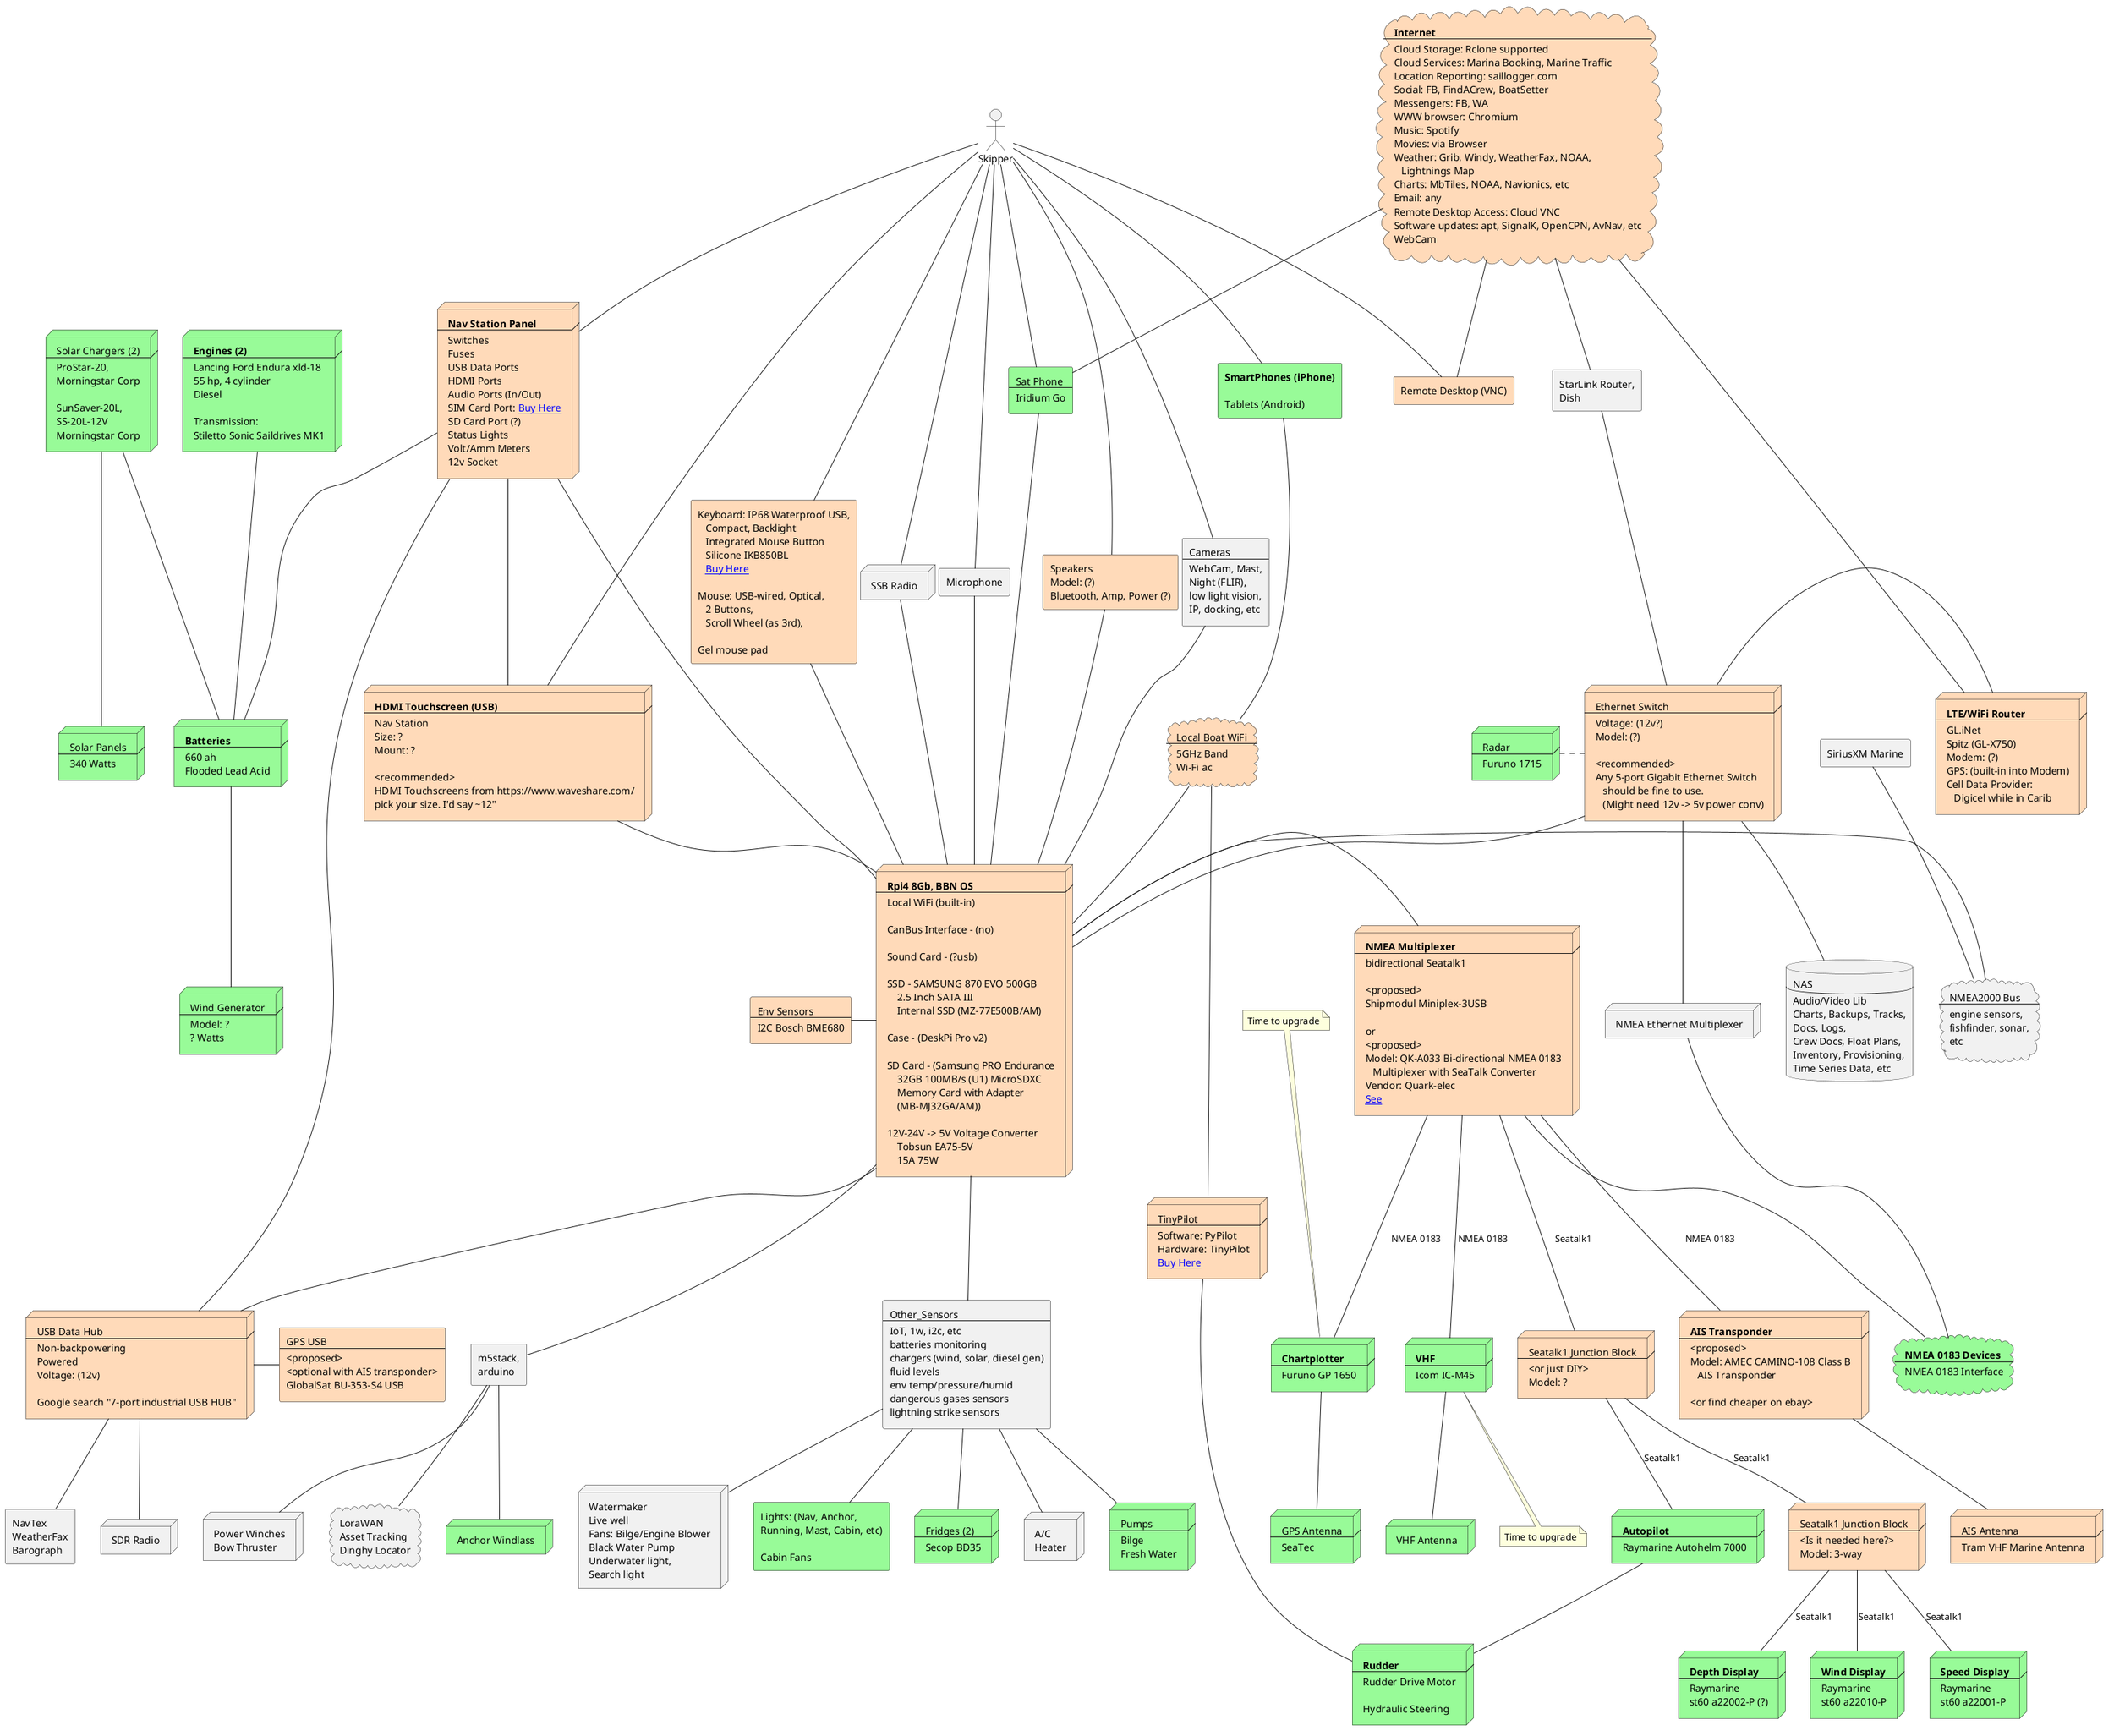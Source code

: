 @startuml

actor Skipper [
 Skipper
]


node Panel #peachpuff [
 <b>Nav Station Panel
 ----
 Switches
 Fuses
 USB Data Ports
 HDMI Ports
 Audio Ports (In/Out)
 SIM Card Port: [[https://www.data-alliance.net/cable-gland-for-fiber-usb-sim-terminal-block-waterproof-ip67-feed-thru/ Buy Here]]
 SD Card Port (?)
 Status Lights
 Volt/Amm Meters
 12v Socket
]

node RPI #peachpuff [
 <b>Rpi4 8Gb, BBN OS
 ----
 Local WiFi (built-in)

 CanBus Interface - (no)

 Sound Card - (?usb)

 SSD - SAMSUNG 870 EVO 500GB
     2.5 Inch SATA III
     Internal SSD (MZ-77E500B/AM)

 Case - (DeskPi Pro v2)

 SD Card - (Samsung PRO Endurance
     32GB 100MB/s (U1) MicroSDXC
     Memory Card with Adapter
     (MB-MJ32GA/AM))

 12V-24V -> 5V Voltage Converter
     Tobsun EA75-5V
     15A 75W
]

rectangle GPS #peachpuff [
 GPS USB
 ----
 <proposed>
 <optional with AIS transponder>
 GlobalSat BU-353-S4 USB
]

rectangle Env_Sens #peachpuff [
 Env Sensors
 ----
 I2C Bosch BME680
]

cloud NMEA_2000 [
 NMEA2000 Bus
 ----
 engine sensors,
 fishfinder, sonar,
 etc
]

node Junction_ST1_1 #peachpuff [
 Seatalk1 Junction Block
 ----
 <Is it needed here?>
 Model: 3-way
]

node Junction_ST1_2 #peachpuff [
 Seatalk1 Junction Block
 ----
 <or just DIY>
 Model: ?
]

node NMEA_Mux #peachpuff [
 <b>NMEA Multiplexer
 ----
 bidirectional Seatalk1

 <proposed>
 Shipmodul Miniplex-3USB

 or
 <proposed>
 Model: QK-A033 Bi-directional NMEA 0183
    Multiplexer with SeaTalk Converter
 Vendor: Quark-elec
 [[https://www.quark-elec.com/product/qk-a033-wifi-usb-nmea-0183-multiplexer-with-seatalk-converter/ See]]
]

node NMEA_Eth_Mux [
 NMEA Ethernet Multiplexer
]

cloud NMEA_0183 #palegreen [
 <b>NMEA 0183 Devices
 ----
 NMEA 0183 Interface
]

node AP #palegreen [
 <b>Autopilot
 ---
 Raymarine Autohelm 7000
]

node AP_2 #peachpuff [
 TinyPilot
 ---
 Software: PyPilot
 Hardware: TinyPilot
 [[https://pypilot.org/store Buy Here]]
]

node VHF #palegreen [
 <b>VHF
 ---
 Icom IC-M45
]

node Chartplotter #palegreen [
 <b>Chartplotter
 ---
 Furuno GP 1650
]

node GPS_Ant #palegreen [
 GPS Antenna
 ---
 SeaTec
]

node Eth_Hub #peachpuff [
 Ethernet Switch
 ----
 Voltage: (12v?)
 Model: (?)

 <recommended>
 Any 5-port Gigabit Ethernet Switch
    should be fine to use.
    (Might need 12v -> 5v power conv)
]

node USB_Hub #peachpuff [
 USB Data Hub
 ----
 Non-backpowering
 Powered
 Voltage: (12v)

 Google search "7-port industrial USB HUB"
]

node Router #peachpuff [
 <b>LTE/WiFi Router
 ----
 GL.iNet
 Spitz (GL-X750)
 Modem: (?)
 GPS: (built-in into Modem)
 Cell Data Provider:
    Digicel while in Carib
]

rectangle Dish_Router [
 StarLink Router,
 Dish
]

node Radar #palegreen [
 Radar
 ----
 Furuno 1715
]

node Touchscreen  #peachpuff [
 <b>HDMI Touchscreen (USB)
 ----
 Nav Station
 Size: ?
 Mount: ?

 <recommended>
 HDMI Touchscreens from https://www.waveshare.com/
 pick your size. I'd say ~12"
]

rectangle Speakers #peachpuff [
 Speakers
 Model: (?)
 Bluetooth, Amp, Power (?)
]

rectangle Mic [
 Microphone
]

rectangle Cameras [
 Cameras
 ----
 WebCam, Mast,
 Night (FLIR),
 low light vision,
 IP, docking, etc
]

node SDR [
 SDR Radio
]

node SSB [
 SSB Radio
]

cloud WiFi_Local #peachpuff [
 Local Boat WiFi
 ----
 5GHz Band
 Wi-Fi ac
]

rectangle Iridium #palegreen [
 Sat Phone
 ----
 Iridium Go
]

rectangle Other_Sensors [
 Other_Sensors
 ----
 IoT, 1w, i2c, etc
 batteries monitoring
 chargers (wind, solar, diesel gen)
 fluid levels
 env temp/pressure/humid
 dangerous gases sensors
 lightning strike sensors
]

rectangle Remote_Desktop #peachpuff [
 Remote Desktop (VNC)
]

node AC [
 A/C
 Heater
]

node Pumps #palegreen [
 Pumps
 ----
 Bilge
 Fresh Water
]

node Appliance [
 Watermaker
 Live well
 Fans: Bilge/Engine Blower
 Black Water Pump
 Underwater light,
 Search light
]

node AIS #peachpuff [
 <b>AIS Transponder
 ----
 <proposed>
 Model: AMEC CAMINO-108 Class B
    AIS Transponder

 <or find cheaper on ebay>
]

rectangle Lights_Fans #palegreen [
 Lights: (Nav, Anchor,
 Running, Mast, Cabin, etc)

 Cabin Fans
]

rectangle Keyboard_Mouse #peachpuff [
 Keyboard: IP68 Waterproof USB,
    Compact, Backlight
    Integrated Mouse Button
    Silicone IKB850BL
    [[https://www.amazon.com/dp/B010EJDYB8/ Buy Here]]

 Mouse: USB-wired, Optical,
    2 Buttons,
    Scroll Wheel (as 3rd),

 Gel mouse pad
]

rectangle Weather [
 NavTex
 WeatherFax
 Barograph
]

rectangle SiriusXM [
 SiriusXM Marine
]

rectangle SmartPhone #palegreen [
 <b>SmartPhones (iPhone)

 Tablets (Android)
]

database NAS [
 NAS
 ----
 Audio/Video Lib
 Charts, Backups, Tracks,
 Docs, Logs,
 Crew Docs, Float Plans,
 Inventory, Provisioning,
 Time Series Data, etc
]

node Rudder #palegreen [
 <b>Rudder
 ----
 Rudder Drive Motor

 Hydraulic Steering
]

node Dash_1 #palegreen [
 <b>Wind Display
 ----
 Raymarine
 st60 a22010-P
]

node Dash_2 #palegreen [
 <b>Speed Display
 ----
 Raymarine
 st60 a22001-P
]

node Dash_3 #palegreen [
 <b>Depth Display
 ----
 Raymarine
 st60 a22002-P (?)
]

node Fridge #palegreen [
 Fridges (2)
 ----
 Secop BD35
]

node Winches #palegreen [
 Anchor Windlass
]

node Winches_etc [
 Power Winches
 Bow Thruster
]

cloud Cloud_Internet #peachpuff [
 <b>Internet
 ----
 Cloud Storage: Rclone supported
 Cloud Services: Marina Booking, Marine Traffic
 Location Reporting: saillogger.com
 Social: FB, FindACrew, BoatSetter
 Messengers: FB, WA
 WWW browser: Chromium
 Music: Spotify
 Movies: via Browser
 Weather: Grib, Windy, WeatherFax, NOAA,
    Lightnings Map
 Charts: MbTiles, NOAA, Navionics, etc
 Email: any
 Remote Desktop Access: Cloud VNC
 Software updates: apt, SignalK, OpenCPN, AvNav, etc
 WebCam
]

cloud Lora [
 LoraWAN
 Asset Tracking
 Dinghy Locator
]

rectangle Esp32 [
 m5stack,
 arduino
]

node Batteries #palegreen [
 <b>Batteries
 ----
 660 ah
 Flooded Lead Acid
]

node Charger_Solar #palegreen [
 Solar Chargers (2)
 ----
 ProStar-20,
 Morningstar Corp

 SunSaver-20L,
 SS-20L-12V
 Morningstar Corp
]

node Engines #palegreen [
 <b>Engines (2)
 ----
 Lancing Ford Endura xld-18
 55 hp, 4 cylinder
 Diesel

 Transmission:
 Stiletto Sonic Saildrives MK1
]

node Antenna_VHF #palegreen [
  VHF Antenna
]

node Antenna_AIS #peachpuff [
  AIS Antenna
  ----
  Tram VHF Marine Antenna
]

node Solar_Pan #palegreen [
  Solar Panels
  ----
  340 Watts
]

node Wind_Gen #palegreen [
  Wind Generator
  ----
  Model: ?
  ? Watts
]

note bottom of VHF
  Time to upgrade
end note

note top of Chartplotter
  Time to upgrade
end note


RPI -l- Env_Sens
RPI -l- NMEA_2000
RPI -r- NMEA_Mux
RPI -u- Eth_Hub
RPI -- USB_Hub
RPI -u- Touchscreen
RPI -u- Cameras
RPI -u- Speakers
RPI -u- Mic
RPI -u- SSB
RPI -u- Iridium
RPI -- Other_Sensors
RPI -d- Esp32
RPI -u- WiFi_Local
RPI -u- Keyboard_Mouse
RPI -l- Panel

Panel -- Touchscreen
Panel -- USB_Hub
Panel -- Batteries

SmartPhone -- WiFi_Local
AP_2 -u- WiFi_Local
AP -- Rudder
AP_2 -- Rudder

SiriusXM -- NMEA_2000

Eth_Hub -r- Router
Eth_Hub -[dashed]l- Radar
Eth_Hub -- NAS
Eth_Hub -- NMEA_Eth_Mux
Eth_Hub -u- Dish_Router

USB_Hub -- SDR
USB_Hub -- Weather
USB_Hub -r- GPS

Other_Sensors -- AC
Other_Sensors -- Fridge
Other_Sensors -- Appliance
Other_Sensors -- Lights_Fans
Other_Sensors -- Pumps

NMEA_Mux -- NMEA_0183
NMEA_Eth_Mux -- NMEA_0183
NMEA_Mux -- Junction_ST1_2 : Seatalk1
NMEA_Mux -- VHF : NMEA 0183
NMEA_Mux -- Chartplotter : NMEA 0183
NMEA_Mux -- AIS : NMEA 0183

Junction_ST1_1 -- Dash_1 : Seatalk1
Junction_ST1_1 -- Dash_2 : Seatalk1
Junction_ST1_1 -- Dash_3 : Seatalk1

Junction_ST1_2 -- AP : Seatalk1
Junction_ST1_2 -- Junction_ST1_1 : Seatalk1

Chartplotter -- GPS_Ant

Esp32 -- Lora
Esp32 -- Winches
Esp32 -- Winches_etc

Cloud_Internet -- Dish_Router
Cloud_Internet -- Router
Cloud_Internet -- Iridium
Cloud_Internet -- Remote_Desktop

Skipper -- Touchscreen
Skipper -- Speakers
Skipper -- Mic
Skipper -- Cameras
Skipper -- Iridium
Skipper -- SSB
Skipper -- SmartPhone
Skipper -- Keyboard_Mouse
Skipper -- Remote_Desktop
Skipper -- Panel

Charger_Solar -- Solar_Pan
Charger_Solar -- Batteries
Wind_Gen -u- Batteries
Engines -- Batteries

VHF -- Antenna_VHF
AIS -- Antenna_AIS

@enduml
